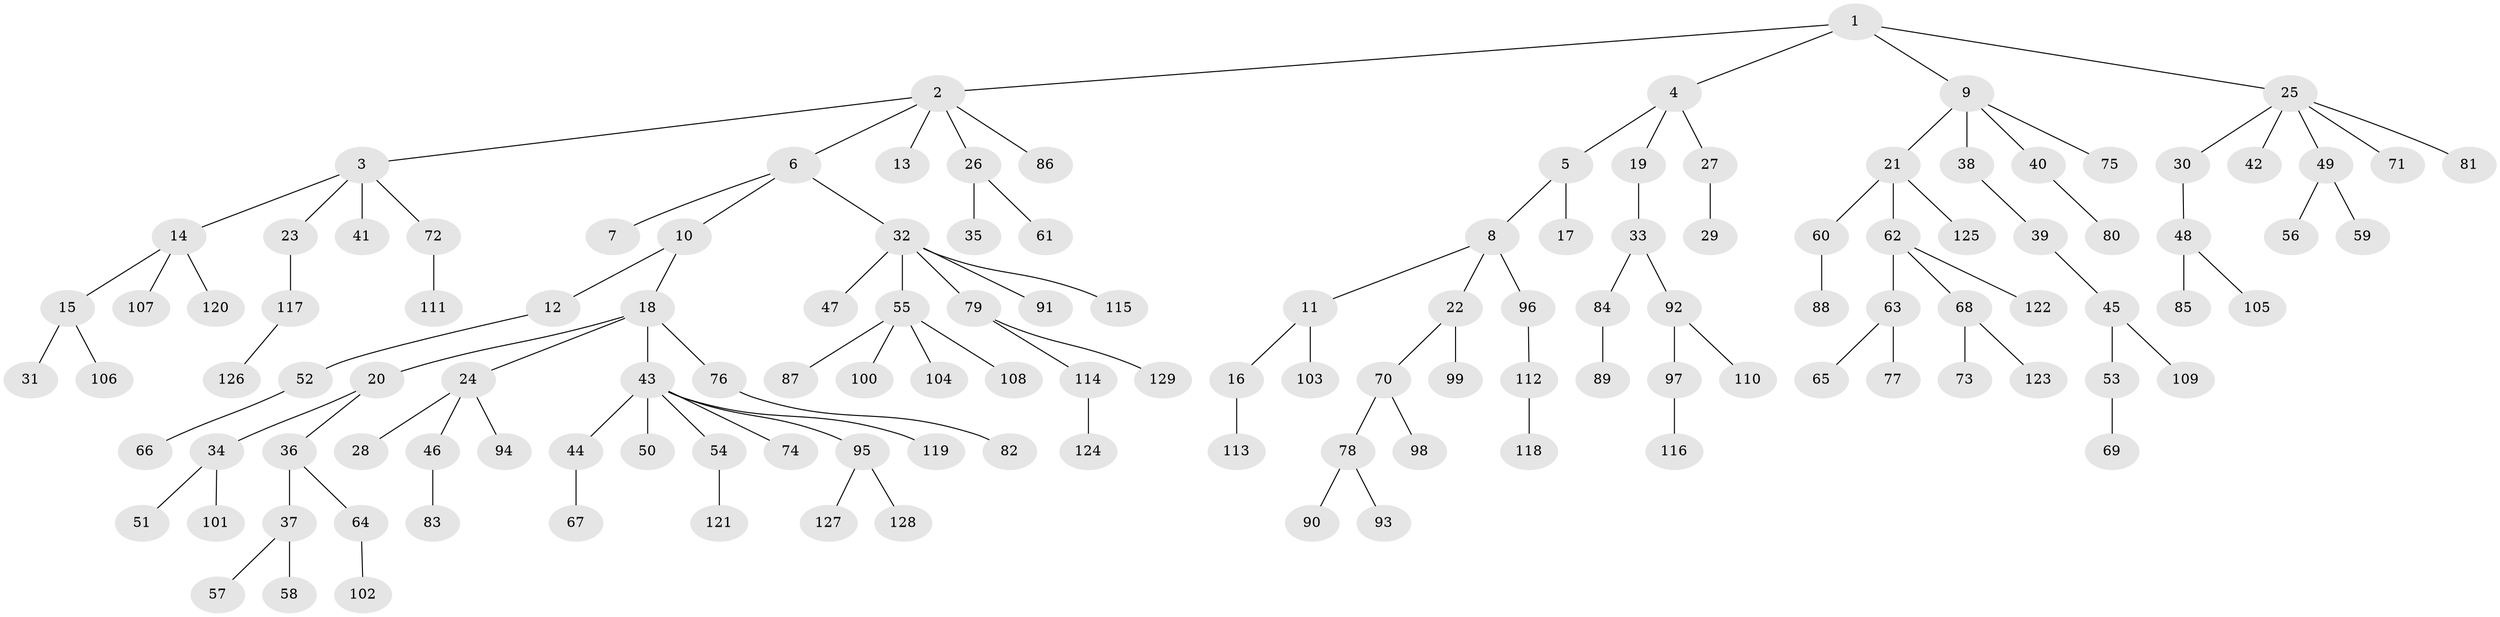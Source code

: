 // Generated by graph-tools (version 1.1) at 2025/02/03/09/25 03:02:22]
// undirected, 129 vertices, 128 edges
graph export_dot {
graph [start="1"]
  node [color=gray90,style=filled];
  1;
  2;
  3;
  4;
  5;
  6;
  7;
  8;
  9;
  10;
  11;
  12;
  13;
  14;
  15;
  16;
  17;
  18;
  19;
  20;
  21;
  22;
  23;
  24;
  25;
  26;
  27;
  28;
  29;
  30;
  31;
  32;
  33;
  34;
  35;
  36;
  37;
  38;
  39;
  40;
  41;
  42;
  43;
  44;
  45;
  46;
  47;
  48;
  49;
  50;
  51;
  52;
  53;
  54;
  55;
  56;
  57;
  58;
  59;
  60;
  61;
  62;
  63;
  64;
  65;
  66;
  67;
  68;
  69;
  70;
  71;
  72;
  73;
  74;
  75;
  76;
  77;
  78;
  79;
  80;
  81;
  82;
  83;
  84;
  85;
  86;
  87;
  88;
  89;
  90;
  91;
  92;
  93;
  94;
  95;
  96;
  97;
  98;
  99;
  100;
  101;
  102;
  103;
  104;
  105;
  106;
  107;
  108;
  109;
  110;
  111;
  112;
  113;
  114;
  115;
  116;
  117;
  118;
  119;
  120;
  121;
  122;
  123;
  124;
  125;
  126;
  127;
  128;
  129;
  1 -- 2;
  1 -- 4;
  1 -- 9;
  1 -- 25;
  2 -- 3;
  2 -- 6;
  2 -- 13;
  2 -- 26;
  2 -- 86;
  3 -- 14;
  3 -- 23;
  3 -- 41;
  3 -- 72;
  4 -- 5;
  4 -- 19;
  4 -- 27;
  5 -- 8;
  5 -- 17;
  6 -- 7;
  6 -- 10;
  6 -- 32;
  8 -- 11;
  8 -- 22;
  8 -- 96;
  9 -- 21;
  9 -- 38;
  9 -- 40;
  9 -- 75;
  10 -- 12;
  10 -- 18;
  11 -- 16;
  11 -- 103;
  12 -- 52;
  14 -- 15;
  14 -- 107;
  14 -- 120;
  15 -- 31;
  15 -- 106;
  16 -- 113;
  18 -- 20;
  18 -- 24;
  18 -- 43;
  18 -- 76;
  19 -- 33;
  20 -- 34;
  20 -- 36;
  21 -- 60;
  21 -- 62;
  21 -- 125;
  22 -- 70;
  22 -- 99;
  23 -- 117;
  24 -- 28;
  24 -- 46;
  24 -- 94;
  25 -- 30;
  25 -- 42;
  25 -- 49;
  25 -- 71;
  25 -- 81;
  26 -- 35;
  26 -- 61;
  27 -- 29;
  30 -- 48;
  32 -- 47;
  32 -- 55;
  32 -- 79;
  32 -- 91;
  32 -- 115;
  33 -- 84;
  33 -- 92;
  34 -- 51;
  34 -- 101;
  36 -- 37;
  36 -- 64;
  37 -- 57;
  37 -- 58;
  38 -- 39;
  39 -- 45;
  40 -- 80;
  43 -- 44;
  43 -- 50;
  43 -- 54;
  43 -- 74;
  43 -- 95;
  43 -- 119;
  44 -- 67;
  45 -- 53;
  45 -- 109;
  46 -- 83;
  48 -- 85;
  48 -- 105;
  49 -- 56;
  49 -- 59;
  52 -- 66;
  53 -- 69;
  54 -- 121;
  55 -- 87;
  55 -- 100;
  55 -- 104;
  55 -- 108;
  60 -- 88;
  62 -- 63;
  62 -- 68;
  62 -- 122;
  63 -- 65;
  63 -- 77;
  64 -- 102;
  68 -- 73;
  68 -- 123;
  70 -- 78;
  70 -- 98;
  72 -- 111;
  76 -- 82;
  78 -- 90;
  78 -- 93;
  79 -- 114;
  79 -- 129;
  84 -- 89;
  92 -- 97;
  92 -- 110;
  95 -- 127;
  95 -- 128;
  96 -- 112;
  97 -- 116;
  112 -- 118;
  114 -- 124;
  117 -- 126;
}
